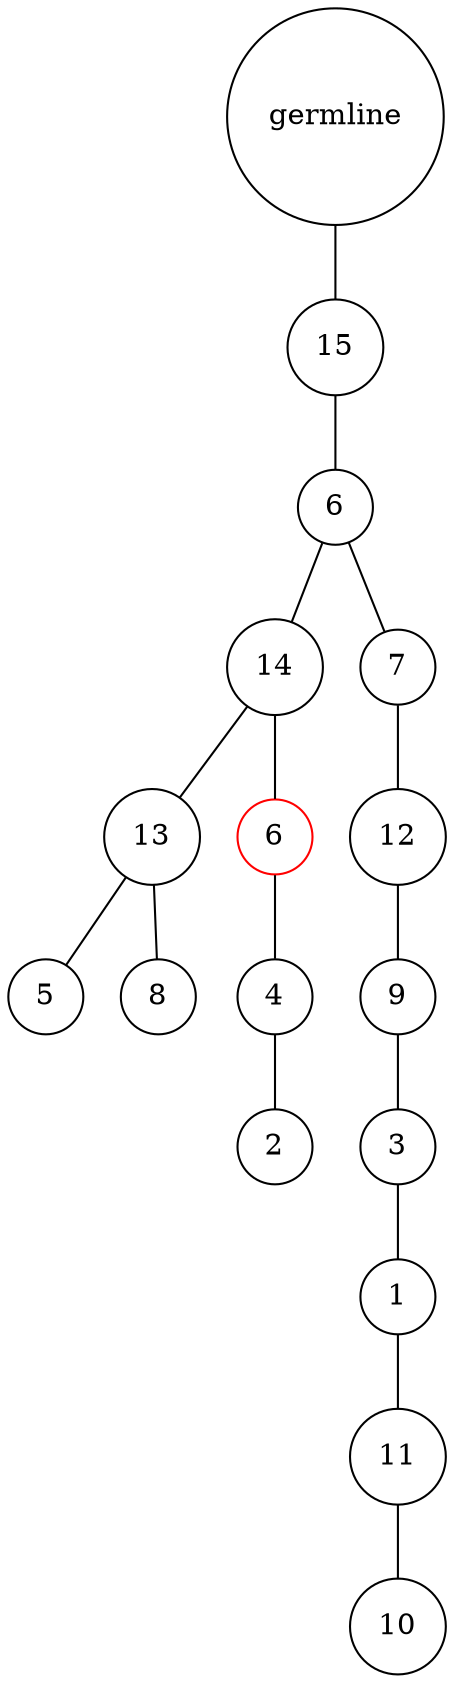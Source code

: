 graph {
	rankdir=UD;
	splines=line;
	node [shape=circle]
	"0x7fde8e45d1f0" [label="germline"];
	"0x7fde8e45d220" [label="15"];
	"0x7fde8e45d1f0" -- "0x7fde8e45d220" ;
	"0x7fde8e45d250" [label="6"];
	"0x7fde8e45d220" -- "0x7fde8e45d250" ;
	"0x7fde8e45d280" [label="14"];
	"0x7fde8e45d250" -- "0x7fde8e45d280" ;
	"0x7fde8e45d2b0" [label="13"];
	"0x7fde8e45d280" -- "0x7fde8e45d2b0" ;
	"0x7fde8e45d2e0" [label="5"];
	"0x7fde8e45d2b0" -- "0x7fde8e45d2e0" ;
	"0x7fde8e45d310" [label="8"];
	"0x7fde8e45d2b0" -- "0x7fde8e45d310" ;
	"0x7fde8e45d340" [label="6",color="red"];
	"0x7fde8e45d280" -- "0x7fde8e45d340" ;
	"0x7fde8e45d370" [label="4"];
	"0x7fde8e45d340" -- "0x7fde8e45d370" ;
	"0x7fde8e45d3a0" [label="2"];
	"0x7fde8e45d370" -- "0x7fde8e45d3a0" ;
	"0x7fde8e45d3d0" [label="7"];
	"0x7fde8e45d250" -- "0x7fde8e45d3d0" ;
	"0x7fde8e45d400" [label="12"];
	"0x7fde8e45d3d0" -- "0x7fde8e45d400" ;
	"0x7fde8e45d430" [label="9"];
	"0x7fde8e45d400" -- "0x7fde8e45d430" ;
	"0x7fde8e45d460" [label="3"];
	"0x7fde8e45d430" -- "0x7fde8e45d460" ;
	"0x7fde8e45d490" [label="1"];
	"0x7fde8e45d460" -- "0x7fde8e45d490" ;
	"0x7fde8e45d4c0" [label="11"];
	"0x7fde8e45d490" -- "0x7fde8e45d4c0" ;
	"0x7fde8e45d4f0" [label="10"];
	"0x7fde8e45d4c0" -- "0x7fde8e45d4f0" ;
}
